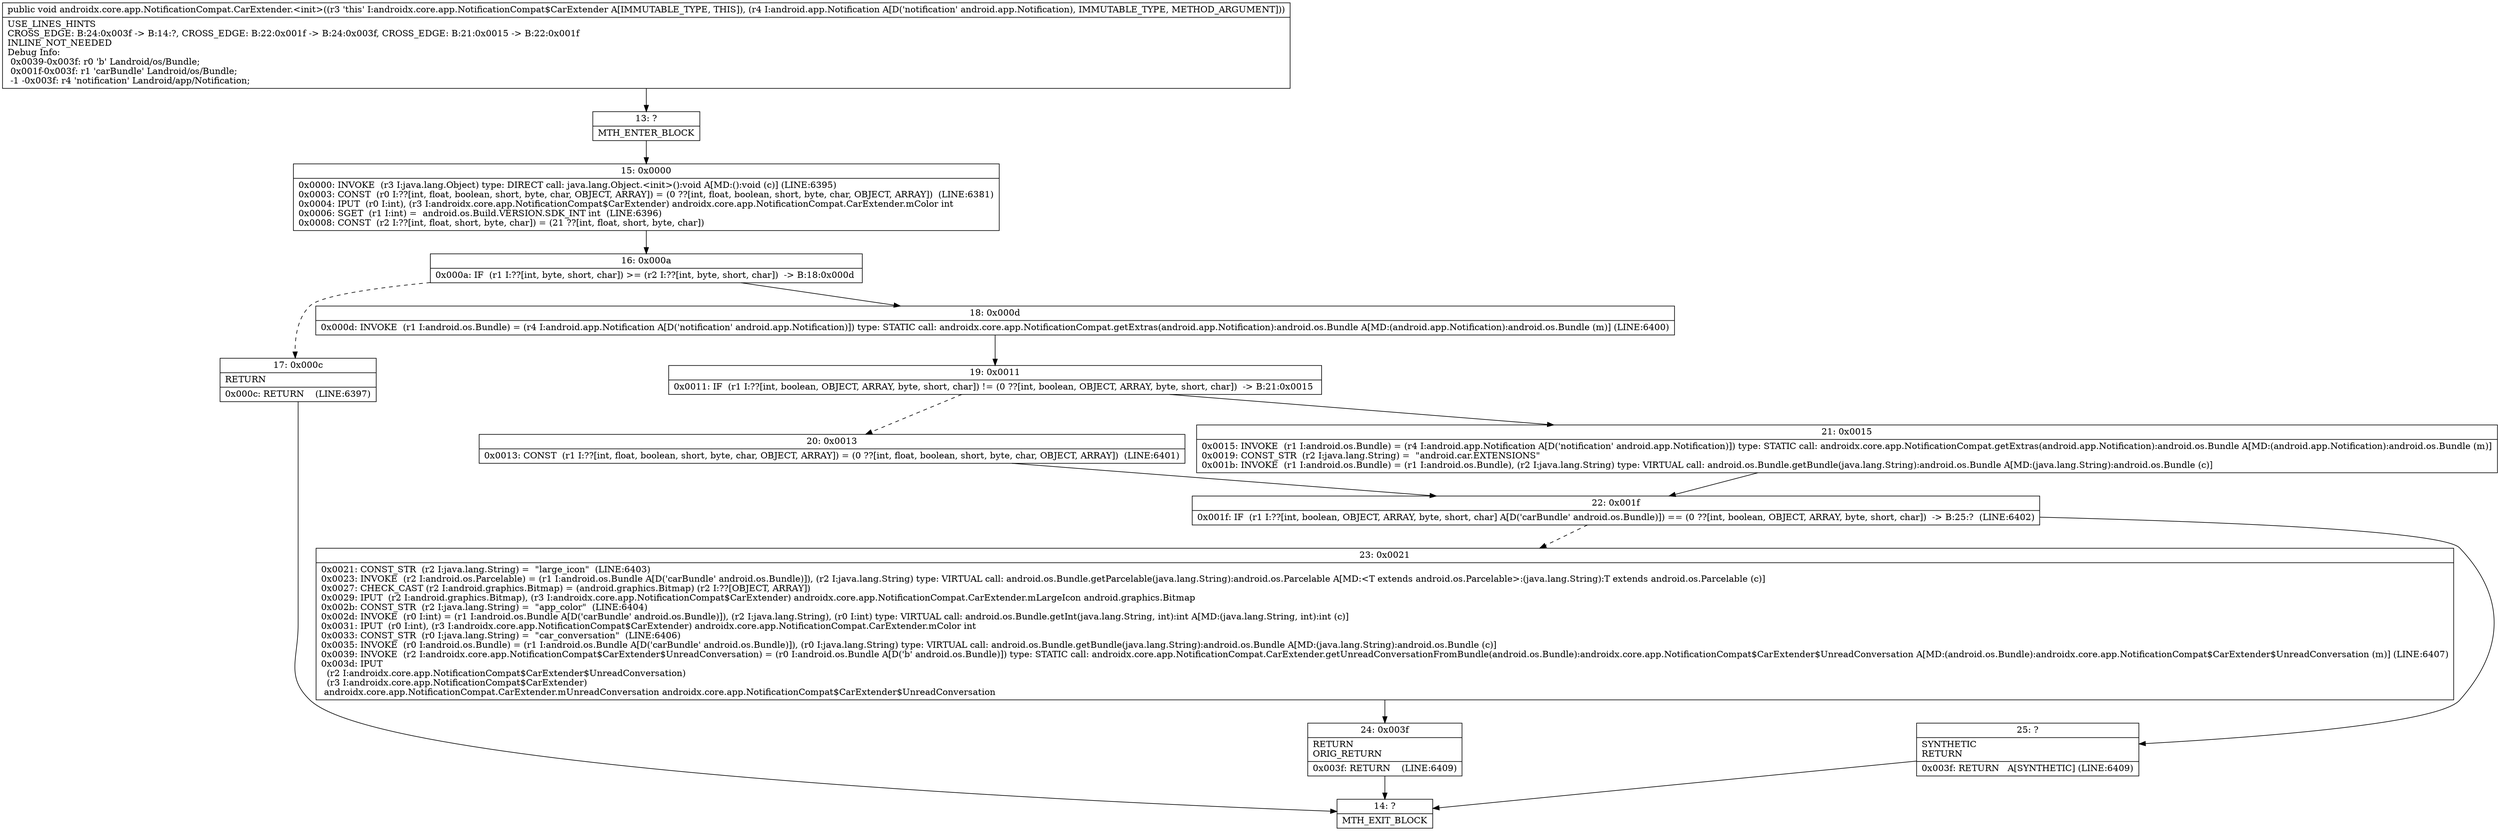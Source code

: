 digraph "CFG forandroidx.core.app.NotificationCompat.CarExtender.\<init\>(Landroid\/app\/Notification;)V" {
Node_13 [shape=record,label="{13\:\ ?|MTH_ENTER_BLOCK\l}"];
Node_15 [shape=record,label="{15\:\ 0x0000|0x0000: INVOKE  (r3 I:java.lang.Object) type: DIRECT call: java.lang.Object.\<init\>():void A[MD:():void (c)] (LINE:6395)\l0x0003: CONST  (r0 I:??[int, float, boolean, short, byte, char, OBJECT, ARRAY]) = (0 ??[int, float, boolean, short, byte, char, OBJECT, ARRAY])  (LINE:6381)\l0x0004: IPUT  (r0 I:int), (r3 I:androidx.core.app.NotificationCompat$CarExtender) androidx.core.app.NotificationCompat.CarExtender.mColor int \l0x0006: SGET  (r1 I:int) =  android.os.Build.VERSION.SDK_INT int  (LINE:6396)\l0x0008: CONST  (r2 I:??[int, float, short, byte, char]) = (21 ??[int, float, short, byte, char]) \l}"];
Node_16 [shape=record,label="{16\:\ 0x000a|0x000a: IF  (r1 I:??[int, byte, short, char]) \>= (r2 I:??[int, byte, short, char])  \-\> B:18:0x000d \l}"];
Node_17 [shape=record,label="{17\:\ 0x000c|RETURN\l|0x000c: RETURN    (LINE:6397)\l}"];
Node_14 [shape=record,label="{14\:\ ?|MTH_EXIT_BLOCK\l}"];
Node_18 [shape=record,label="{18\:\ 0x000d|0x000d: INVOKE  (r1 I:android.os.Bundle) = (r4 I:android.app.Notification A[D('notification' android.app.Notification)]) type: STATIC call: androidx.core.app.NotificationCompat.getExtras(android.app.Notification):android.os.Bundle A[MD:(android.app.Notification):android.os.Bundle (m)] (LINE:6400)\l}"];
Node_19 [shape=record,label="{19\:\ 0x0011|0x0011: IF  (r1 I:??[int, boolean, OBJECT, ARRAY, byte, short, char]) != (0 ??[int, boolean, OBJECT, ARRAY, byte, short, char])  \-\> B:21:0x0015 \l}"];
Node_20 [shape=record,label="{20\:\ 0x0013|0x0013: CONST  (r1 I:??[int, float, boolean, short, byte, char, OBJECT, ARRAY]) = (0 ??[int, float, boolean, short, byte, char, OBJECT, ARRAY])  (LINE:6401)\l}"];
Node_22 [shape=record,label="{22\:\ 0x001f|0x001f: IF  (r1 I:??[int, boolean, OBJECT, ARRAY, byte, short, char] A[D('carBundle' android.os.Bundle)]) == (0 ??[int, boolean, OBJECT, ARRAY, byte, short, char])  \-\> B:25:?  (LINE:6402)\l}"];
Node_23 [shape=record,label="{23\:\ 0x0021|0x0021: CONST_STR  (r2 I:java.lang.String) =  \"large_icon\"  (LINE:6403)\l0x0023: INVOKE  (r2 I:android.os.Parcelable) = (r1 I:android.os.Bundle A[D('carBundle' android.os.Bundle)]), (r2 I:java.lang.String) type: VIRTUAL call: android.os.Bundle.getParcelable(java.lang.String):android.os.Parcelable A[MD:\<T extends android.os.Parcelable\>:(java.lang.String):T extends android.os.Parcelable (c)]\l0x0027: CHECK_CAST (r2 I:android.graphics.Bitmap) = (android.graphics.Bitmap) (r2 I:??[OBJECT, ARRAY]) \l0x0029: IPUT  (r2 I:android.graphics.Bitmap), (r3 I:androidx.core.app.NotificationCompat$CarExtender) androidx.core.app.NotificationCompat.CarExtender.mLargeIcon android.graphics.Bitmap \l0x002b: CONST_STR  (r2 I:java.lang.String) =  \"app_color\"  (LINE:6404)\l0x002d: INVOKE  (r0 I:int) = (r1 I:android.os.Bundle A[D('carBundle' android.os.Bundle)]), (r2 I:java.lang.String), (r0 I:int) type: VIRTUAL call: android.os.Bundle.getInt(java.lang.String, int):int A[MD:(java.lang.String, int):int (c)]\l0x0031: IPUT  (r0 I:int), (r3 I:androidx.core.app.NotificationCompat$CarExtender) androidx.core.app.NotificationCompat.CarExtender.mColor int \l0x0033: CONST_STR  (r0 I:java.lang.String) =  \"car_conversation\"  (LINE:6406)\l0x0035: INVOKE  (r0 I:android.os.Bundle) = (r1 I:android.os.Bundle A[D('carBundle' android.os.Bundle)]), (r0 I:java.lang.String) type: VIRTUAL call: android.os.Bundle.getBundle(java.lang.String):android.os.Bundle A[MD:(java.lang.String):android.os.Bundle (c)]\l0x0039: INVOKE  (r2 I:androidx.core.app.NotificationCompat$CarExtender$UnreadConversation) = (r0 I:android.os.Bundle A[D('b' android.os.Bundle)]) type: STATIC call: androidx.core.app.NotificationCompat.CarExtender.getUnreadConversationFromBundle(android.os.Bundle):androidx.core.app.NotificationCompat$CarExtender$UnreadConversation A[MD:(android.os.Bundle):androidx.core.app.NotificationCompat$CarExtender$UnreadConversation (m)] (LINE:6407)\l0x003d: IPUT  \l  (r2 I:androidx.core.app.NotificationCompat$CarExtender$UnreadConversation)\l  (r3 I:androidx.core.app.NotificationCompat$CarExtender)\l androidx.core.app.NotificationCompat.CarExtender.mUnreadConversation androidx.core.app.NotificationCompat$CarExtender$UnreadConversation \l}"];
Node_24 [shape=record,label="{24\:\ 0x003f|RETURN\lORIG_RETURN\l|0x003f: RETURN    (LINE:6409)\l}"];
Node_25 [shape=record,label="{25\:\ ?|SYNTHETIC\lRETURN\l|0x003f: RETURN   A[SYNTHETIC] (LINE:6409)\l}"];
Node_21 [shape=record,label="{21\:\ 0x0015|0x0015: INVOKE  (r1 I:android.os.Bundle) = (r4 I:android.app.Notification A[D('notification' android.app.Notification)]) type: STATIC call: androidx.core.app.NotificationCompat.getExtras(android.app.Notification):android.os.Bundle A[MD:(android.app.Notification):android.os.Bundle (m)]\l0x0019: CONST_STR  (r2 I:java.lang.String) =  \"android.car.EXTENSIONS\" \l0x001b: INVOKE  (r1 I:android.os.Bundle) = (r1 I:android.os.Bundle), (r2 I:java.lang.String) type: VIRTUAL call: android.os.Bundle.getBundle(java.lang.String):android.os.Bundle A[MD:(java.lang.String):android.os.Bundle (c)]\l}"];
MethodNode[shape=record,label="{public void androidx.core.app.NotificationCompat.CarExtender.\<init\>((r3 'this' I:androidx.core.app.NotificationCompat$CarExtender A[IMMUTABLE_TYPE, THIS]), (r4 I:android.app.Notification A[D('notification' android.app.Notification), IMMUTABLE_TYPE, METHOD_ARGUMENT]))  | USE_LINES_HINTS\lCROSS_EDGE: B:24:0x003f \-\> B:14:?, CROSS_EDGE: B:22:0x001f \-\> B:24:0x003f, CROSS_EDGE: B:21:0x0015 \-\> B:22:0x001f\lINLINE_NOT_NEEDED\lDebug Info:\l  0x0039\-0x003f: r0 'b' Landroid\/os\/Bundle;\l  0x001f\-0x003f: r1 'carBundle' Landroid\/os\/Bundle;\l  \-1 \-0x003f: r4 'notification' Landroid\/app\/Notification;\l}"];
MethodNode -> Node_13;Node_13 -> Node_15;
Node_15 -> Node_16;
Node_16 -> Node_17[style=dashed];
Node_16 -> Node_18;
Node_17 -> Node_14;
Node_18 -> Node_19;
Node_19 -> Node_20[style=dashed];
Node_19 -> Node_21;
Node_20 -> Node_22;
Node_22 -> Node_23[style=dashed];
Node_22 -> Node_25;
Node_23 -> Node_24;
Node_24 -> Node_14;
Node_25 -> Node_14;
Node_21 -> Node_22;
}


